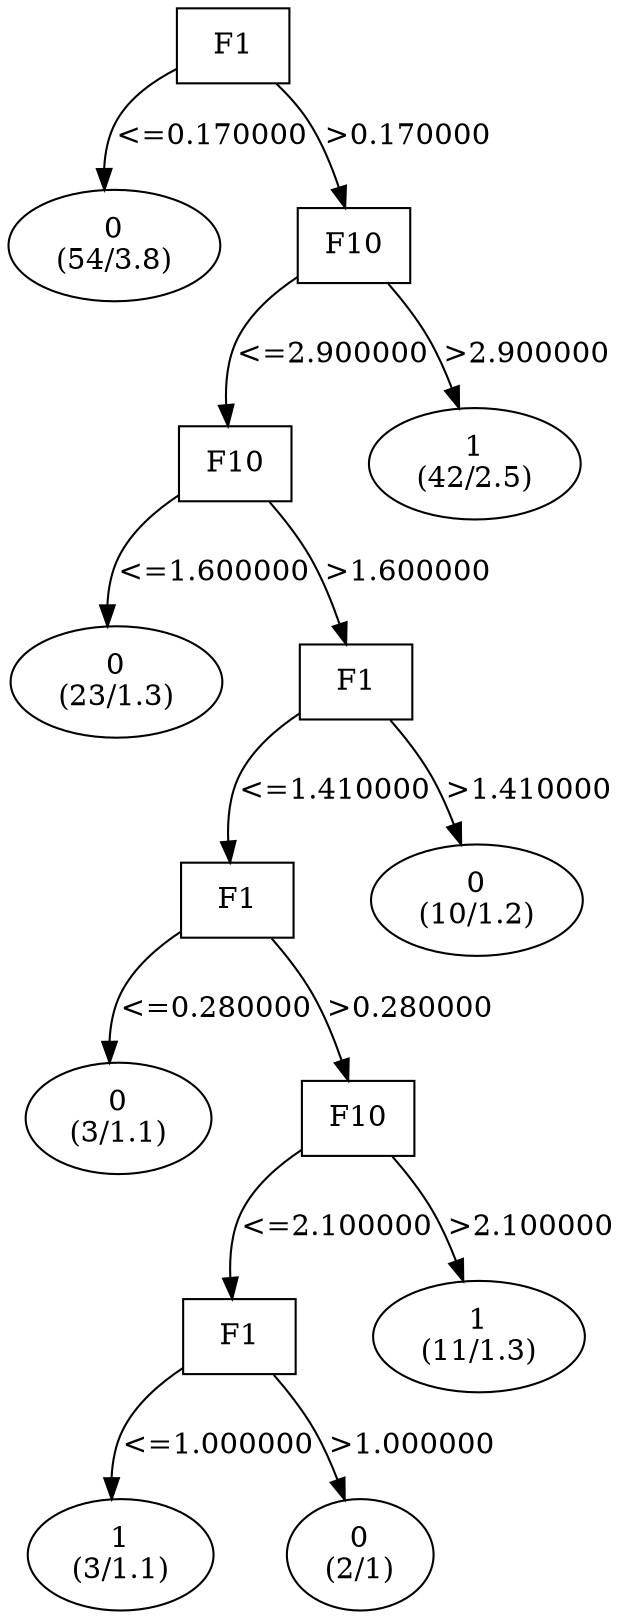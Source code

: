 digraph YaDT {
n0 [ shape=box, label="F1\n"]
n0 -> n1 [label="<=0.170000"]
n1 [ shape=ellipse, label="0\n(54/3.8)"]
n0 -> n2 [label=">0.170000"]
n2 [ shape=box, label="F10\n"]
n2 -> n3 [label="<=2.900000"]
n3 [ shape=box, label="F10\n"]
n3 -> n4 [label="<=1.600000"]
n4 [ shape=ellipse, label="0\n(23/1.3)"]
n3 -> n5 [label=">1.600000"]
n5 [ shape=box, label="F1\n"]
n5 -> n6 [label="<=1.410000"]
n6 [ shape=box, label="F1\n"]
n6 -> n7 [label="<=0.280000"]
n7 [ shape=ellipse, label="0\n(3/1.1)"]
n6 -> n8 [label=">0.280000"]
n8 [ shape=box, label="F10\n"]
n8 -> n9 [label="<=2.100000"]
n9 [ shape=box, label="F1\n"]
n9 -> n10 [label="<=1.000000"]
n10 [ shape=ellipse, label="1\n(3/1.1)"]
n9 -> n11 [label=">1.000000"]
n11 [ shape=ellipse, label="0\n(2/1)"]
n8 -> n13 [label=">2.100000"]
n13 [ shape=ellipse, label="1\n(11/1.3)"]
n5 -> n16 [label=">1.410000"]
n16 [ shape=ellipse, label="0\n(10/1.2)"]
n2 -> n19 [label=">2.900000"]
n19 [ shape=ellipse, label="1\n(42/2.5)"]
}
